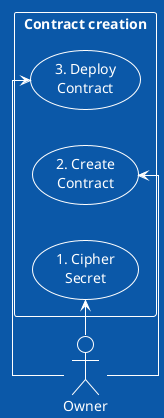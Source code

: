@startuml
!theme amiga
skinparam linetype ortho
left to right direction

actor Owner as O

rectangle "Contract creation"{
    (2. Create\nContract) <-[norank]- O
    O -[norank]-> (1. Cipher\nSecret)
    O -> (3. Deploy\nContract)
}

'---------------------------------------------
newpage
!theme amiga
skinparam linetype ortho
left to right direction

actor "Collector" as C

rectangle "Contract interaction"{
    C -> (1. Mint Token)
    C -> (2. Get Token)
}

C-[hidden]left->"Contract interaction"

note right of (2. Get Token)
    The collector can get the secret
    only if he has the token.
    The token's metadata 
    are keept secret until
    the owner reveal it.
end note

'---------------------------------------------
newpage
!theme amiga
skinparam linetype ortho
left to right direction
actor Owner as O
actor "Collector" as C

rectangle "Reveal"{
    (2. Get\nRevealed Secret) <-up- C
    O -down-> (1. Reveal Secret)
}

@enduml
